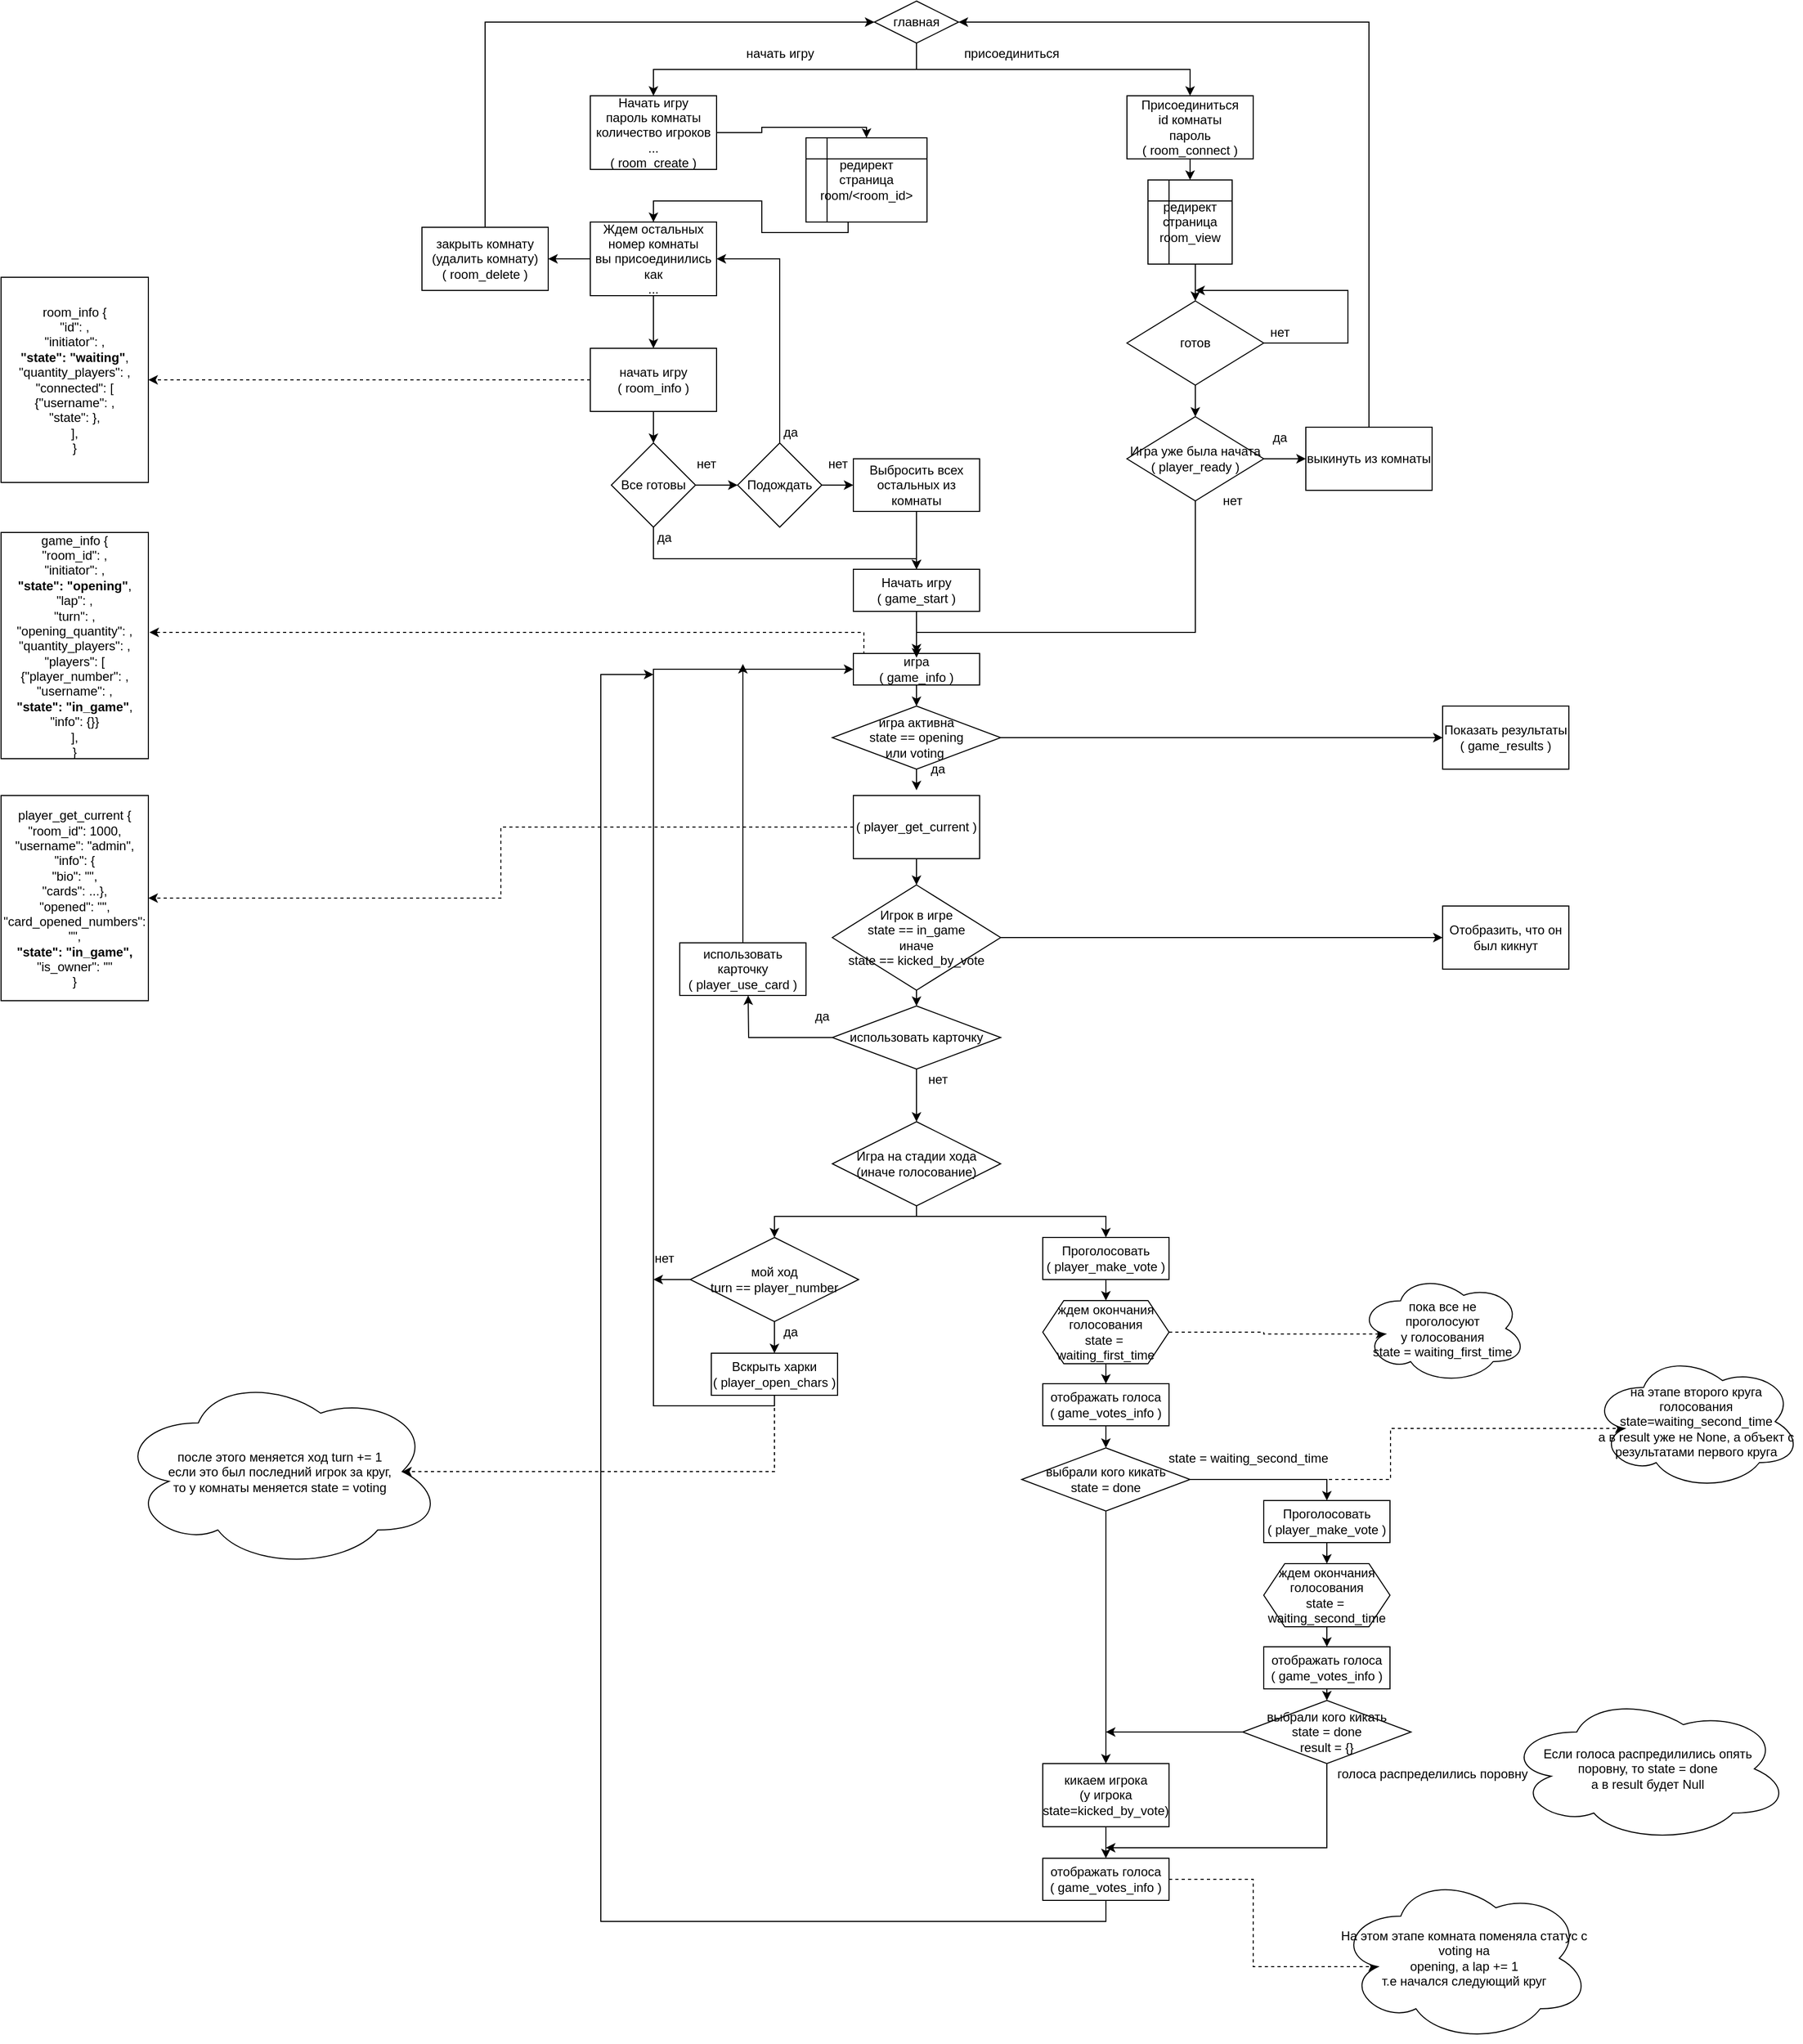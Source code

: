 <mxfile version="14.9.2" type="device"><diagram id="sPYkw1ZaCom5PqxAAxH9" name="Page-1"><mxGraphModel dx="2013" dy="727" grid="1" gridSize="10" guides="1" tooltips="1" connect="1" arrows="1" fold="1" page="1" pageScale="1" pageWidth="827" pageHeight="1169" math="0" shadow="0"><root><mxCell id="0"/><mxCell id="1" parent="0"/><mxCell id="e-Sf0nw2dkJiiZc5p92V-37" style="edgeStyle=orthogonalEdgeStyle;rounded=0;orthogonalLoop=1;jettySize=auto;html=1;exitX=0.5;exitY=1;exitDx=0;exitDy=0;" parent="1" source="e-Sf0nw2dkJiiZc5p92V-2" target="e-Sf0nw2dkJiiZc5p92V-3" edge="1"><mxGeometry relative="1" as="geometry"/></mxCell><mxCell id="e-Sf0nw2dkJiiZc5p92V-38" style="edgeStyle=orthogonalEdgeStyle;rounded=0;orthogonalLoop=1;jettySize=auto;html=1;exitX=0.5;exitY=1;exitDx=0;exitDy=0;" parent="1" source="e-Sf0nw2dkJiiZc5p92V-2" target="e-Sf0nw2dkJiiZc5p92V-4" edge="1"><mxGeometry relative="1" as="geometry"/></mxCell><mxCell id="e-Sf0nw2dkJiiZc5p92V-2" value="главная" style="rhombus;whiteSpace=wrap;html=1;" parent="1" vertex="1"><mxGeometry x="360" y="20" width="80" height="40" as="geometry"/></mxCell><mxCell id="e-Sf0nw2dkJiiZc5p92V-108" style="edgeStyle=orthogonalEdgeStyle;rounded=0;orthogonalLoop=1;jettySize=auto;html=1;exitX=1;exitY=0.5;exitDx=0;exitDy=0;entryX=0.5;entryY=0;entryDx=0;entryDy=0;" parent="1" source="e-Sf0nw2dkJiiZc5p92V-3" target="e-Sf0nw2dkJiiZc5p92V-107" edge="1"><mxGeometry relative="1" as="geometry"><Array as="points"><mxPoint x="253" y="145"/><mxPoint x="253" y="140"/><mxPoint x="353" y="140"/></Array></mxGeometry></mxCell><mxCell id="e-Sf0nw2dkJiiZc5p92V-3" value="Начать игру&lt;br&gt;пароль комнаты&lt;br&gt;количество игроков&lt;br&gt;...&lt;br&gt;( room_create )" style="rounded=0;whiteSpace=wrap;html=1;" parent="1" vertex="1"><mxGeometry x="90" y="110" width="120" height="70" as="geometry"/></mxCell><mxCell id="e-Sf0nw2dkJiiZc5p92V-105" style="edgeStyle=orthogonalEdgeStyle;rounded=0;orthogonalLoop=1;jettySize=auto;html=1;exitX=0.5;exitY=1;exitDx=0;exitDy=0;entryX=0.5;entryY=0;entryDx=0;entryDy=0;" parent="1" source="e-Sf0nw2dkJiiZc5p92V-4" target="e-Sf0nw2dkJiiZc5p92V-104" edge="1"><mxGeometry relative="1" as="geometry"/></mxCell><mxCell id="e-Sf0nw2dkJiiZc5p92V-4" value="Присоединиться&lt;br&gt;id комнаты&lt;br&gt;пароль&lt;br&gt;( room_connect )" style="rounded=0;whiteSpace=wrap;html=1;" parent="1" vertex="1"><mxGeometry x="600" y="110" width="120" height="60" as="geometry"/></mxCell><mxCell id="e-Sf0nw2dkJiiZc5p92V-34" style="edgeStyle=orthogonalEdgeStyle;rounded=0;orthogonalLoop=1;jettySize=auto;html=1;exitX=0.5;exitY=1;exitDx=0;exitDy=0;entryX=0.5;entryY=0;entryDx=0;entryDy=0;" parent="1" source="e-Sf0nw2dkJiiZc5p92V-5" target="e-Sf0nw2dkJiiZc5p92V-13" edge="1"><mxGeometry relative="1" as="geometry"/></mxCell><mxCell id="e-Sf0nw2dkJiiZc5p92V-40" style="edgeStyle=orthogonalEdgeStyle;rounded=0;orthogonalLoop=1;jettySize=auto;html=1;exitX=0;exitY=0.5;exitDx=0;exitDy=0;entryX=1;entryY=0.5;entryDx=0;entryDy=0;" parent="1" source="e-Sf0nw2dkJiiZc5p92V-5" target="e-Sf0nw2dkJiiZc5p92V-36" edge="1"><mxGeometry relative="1" as="geometry"/></mxCell><mxCell id="e-Sf0nw2dkJiiZc5p92V-5" value="Ждем остальных&lt;br&gt;номер комнаты&lt;br&gt;вы присоединились как&lt;br&gt;..." style="rounded=0;whiteSpace=wrap;html=1;" parent="1" vertex="1"><mxGeometry x="90" y="230" width="120" height="70" as="geometry"/></mxCell><mxCell id="e-Sf0nw2dkJiiZc5p92V-10" style="edgeStyle=orthogonalEdgeStyle;rounded=0;orthogonalLoop=1;jettySize=auto;html=1;exitX=1;exitY=0.5;exitDx=0;exitDy=0;" parent="1" source="e-Sf0nw2dkJiiZc5p92V-8" edge="1"><mxGeometry relative="1" as="geometry"><mxPoint x="665" y="295" as="targetPoint"/><Array as="points"><mxPoint x="810" y="345"/><mxPoint x="810" y="295"/></Array></mxGeometry></mxCell><mxCell id="e-Sf0nw2dkJiiZc5p92V-31" style="edgeStyle=orthogonalEdgeStyle;rounded=0;orthogonalLoop=1;jettySize=auto;html=1;exitX=0.5;exitY=1;exitDx=0;exitDy=0;entryX=0.5;entryY=0;entryDx=0;entryDy=0;" parent="1" source="e-Sf0nw2dkJiiZc5p92V-8" target="e-Sf0nw2dkJiiZc5p92V-27" edge="1"><mxGeometry relative="1" as="geometry"/></mxCell><mxCell id="e-Sf0nw2dkJiiZc5p92V-8" value="готов" style="rhombus;whiteSpace=wrap;html=1;" parent="1" vertex="1"><mxGeometry x="600" y="305" width="130" height="80" as="geometry"/></mxCell><mxCell id="e-Sf0nw2dkJiiZc5p92V-22" style="edgeStyle=orthogonalEdgeStyle;rounded=0;orthogonalLoop=1;jettySize=auto;html=1;exitX=0.5;exitY=1;exitDx=0;exitDy=0;entryX=0.5;entryY=0;entryDx=0;entryDy=0;" parent="1" source="e-Sf0nw2dkJiiZc5p92V-13" target="e-Sf0nw2dkJiiZc5p92V-14" edge="1"><mxGeometry relative="1" as="geometry"/></mxCell><mxCell id="xvu5w6_5IJGiM9cfmQ1I-5" style="edgeStyle=orthogonalEdgeStyle;rounded=0;orthogonalLoop=1;jettySize=auto;html=1;exitX=0;exitY=0.5;exitDx=0;exitDy=0;dashed=1;" edge="1" parent="1" source="e-Sf0nw2dkJiiZc5p92V-13"><mxGeometry relative="1" as="geometry"><mxPoint x="-330" y="380" as="targetPoint"/></mxGeometry></mxCell><mxCell id="e-Sf0nw2dkJiiZc5p92V-13" value="начать игру&lt;br&gt;( room_info )" style="rounded=0;whiteSpace=wrap;html=1;" parent="1" vertex="1"><mxGeometry x="90" y="350" width="120" height="60" as="geometry"/></mxCell><mxCell id="e-Sf0nw2dkJiiZc5p92V-18" style="edgeStyle=orthogonalEdgeStyle;rounded=0;orthogonalLoop=1;jettySize=auto;html=1;exitX=1;exitY=0.5;exitDx=0;exitDy=0;entryX=0;entryY=0.5;entryDx=0;entryDy=0;" parent="1" source="e-Sf0nw2dkJiiZc5p92V-14" target="e-Sf0nw2dkJiiZc5p92V-16" edge="1"><mxGeometry relative="1" as="geometry"/></mxCell><mxCell id="e-Sf0nw2dkJiiZc5p92V-21" style="edgeStyle=orthogonalEdgeStyle;rounded=0;orthogonalLoop=1;jettySize=auto;html=1;exitX=0.5;exitY=1;exitDx=0;exitDy=0;" parent="1" source="e-Sf0nw2dkJiiZc5p92V-14" edge="1"><mxGeometry relative="1" as="geometry"><mxPoint x="400" y="560" as="targetPoint"/><Array as="points"><mxPoint x="150" y="550"/><mxPoint x="400" y="550"/></Array></mxGeometry></mxCell><mxCell id="e-Sf0nw2dkJiiZc5p92V-14" value="Все готовы" style="rhombus;whiteSpace=wrap;html=1;" parent="1" vertex="1"><mxGeometry x="110" y="440" width="80" height="80" as="geometry"/></mxCell><mxCell id="e-Sf0nw2dkJiiZc5p92V-17" style="edgeStyle=orthogonalEdgeStyle;rounded=0;orthogonalLoop=1;jettySize=auto;html=1;exitX=0.5;exitY=0;exitDx=0;exitDy=0;entryX=1;entryY=0.5;entryDx=0;entryDy=0;" parent="1" source="e-Sf0nw2dkJiiZc5p92V-16" target="e-Sf0nw2dkJiiZc5p92V-5" edge="1"><mxGeometry relative="1" as="geometry"/></mxCell><mxCell id="e-Sf0nw2dkJiiZc5p92V-25" style="edgeStyle=orthogonalEdgeStyle;rounded=0;orthogonalLoop=1;jettySize=auto;html=1;exitX=1;exitY=0.5;exitDx=0;exitDy=0;entryX=0;entryY=0.5;entryDx=0;entryDy=0;" parent="1" source="e-Sf0nw2dkJiiZc5p92V-16" target="e-Sf0nw2dkJiiZc5p92V-24" edge="1"><mxGeometry relative="1" as="geometry"/></mxCell><mxCell id="e-Sf0nw2dkJiiZc5p92V-16" value="Подождать" style="rhombus;whiteSpace=wrap;html=1;" parent="1" vertex="1"><mxGeometry x="230" y="440" width="80" height="80" as="geometry"/></mxCell><mxCell id="e-Sf0nw2dkJiiZc5p92V-111" style="edgeStyle=orthogonalEdgeStyle;rounded=0;orthogonalLoop=1;jettySize=auto;html=1;exitX=0.5;exitY=1;exitDx=0;exitDy=0;entryX=0.5;entryY=0;entryDx=0;entryDy=0;" parent="1" source="e-Sf0nw2dkJiiZc5p92V-20" target="e-Sf0nw2dkJiiZc5p92V-103" edge="1"><mxGeometry relative="1" as="geometry"/></mxCell><mxCell id="xvu5w6_5IJGiM9cfmQ1I-6" style="edgeStyle=orthogonalEdgeStyle;rounded=0;orthogonalLoop=1;jettySize=auto;html=1;exitX=0;exitY=0.5;exitDx=0;exitDy=0;dashed=1;" edge="1" parent="1" source="e-Sf0nw2dkJiiZc5p92V-20"><mxGeometry relative="1" as="geometry"><mxPoint x="-329" y="620" as="targetPoint"/><Array as="points"><mxPoint x="340" y="640"/><mxPoint x="350" y="640"/><mxPoint x="350" y="620"/></Array></mxGeometry></mxCell><mxCell id="e-Sf0nw2dkJiiZc5p92V-20" value="игра&lt;br&gt;( game_info )" style="rounded=0;whiteSpace=wrap;html=1;" parent="1" vertex="1"><mxGeometry x="340" y="640" width="120" height="30" as="geometry"/></mxCell><mxCell id="e-Sf0nw2dkJiiZc5p92V-26" style="edgeStyle=orthogonalEdgeStyle;rounded=0;orthogonalLoop=1;jettySize=auto;html=1;exitX=0.5;exitY=1;exitDx=0;exitDy=0;" parent="1" source="e-Sf0nw2dkJiiZc5p92V-24" edge="1"><mxGeometry relative="1" as="geometry"><mxPoint x="400" y="560" as="targetPoint"/></mxGeometry></mxCell><mxCell id="e-Sf0nw2dkJiiZc5p92V-24" value="Выбросить всех остальных из комнаты" style="rounded=0;whiteSpace=wrap;html=1;" parent="1" vertex="1"><mxGeometry x="340" y="455" width="120" height="50" as="geometry"/></mxCell><mxCell id="e-Sf0nw2dkJiiZc5p92V-29" style="edgeStyle=orthogonalEdgeStyle;rounded=0;orthogonalLoop=1;jettySize=auto;html=1;exitX=1;exitY=0.5;exitDx=0;exitDy=0;entryX=0;entryY=0.5;entryDx=0;entryDy=0;" parent="1" source="e-Sf0nw2dkJiiZc5p92V-27" target="e-Sf0nw2dkJiiZc5p92V-28" edge="1"><mxGeometry relative="1" as="geometry"/></mxCell><mxCell id="e-Sf0nw2dkJiiZc5p92V-32" style="edgeStyle=orthogonalEdgeStyle;rounded=0;orthogonalLoop=1;jettySize=auto;html=1;exitX=0.5;exitY=1;exitDx=0;exitDy=0;" parent="1" source="e-Sf0nw2dkJiiZc5p92V-27" edge="1"><mxGeometry relative="1" as="geometry"><mxPoint x="400" y="644" as="targetPoint"/><Array as="points"><mxPoint x="665" y="620"/><mxPoint x="400" y="620"/></Array></mxGeometry></mxCell><mxCell id="e-Sf0nw2dkJiiZc5p92V-27" value="Игра уже была начата&lt;br&gt;( player_ready )" style="rhombus;whiteSpace=wrap;html=1;" parent="1" vertex="1"><mxGeometry x="600" y="415" width="130" height="80" as="geometry"/></mxCell><mxCell id="e-Sf0nw2dkJiiZc5p92V-30" style="edgeStyle=orthogonalEdgeStyle;rounded=0;orthogonalLoop=1;jettySize=auto;html=1;exitX=0.5;exitY=0;exitDx=0;exitDy=0;entryX=1;entryY=0.5;entryDx=0;entryDy=0;" parent="1" source="e-Sf0nw2dkJiiZc5p92V-28" target="e-Sf0nw2dkJiiZc5p92V-2" edge="1"><mxGeometry relative="1" as="geometry"/></mxCell><mxCell id="e-Sf0nw2dkJiiZc5p92V-28" value="выкинуть из комнаты" style="rounded=0;whiteSpace=wrap;html=1;" parent="1" vertex="1"><mxGeometry x="770" y="425" width="120" height="60" as="geometry"/></mxCell><mxCell id="e-Sf0nw2dkJiiZc5p92V-39" style="edgeStyle=orthogonalEdgeStyle;rounded=0;orthogonalLoop=1;jettySize=auto;html=1;exitX=0.5;exitY=0;exitDx=0;exitDy=0;entryX=0;entryY=0.5;entryDx=0;entryDy=0;" parent="1" source="e-Sf0nw2dkJiiZc5p92V-36" target="e-Sf0nw2dkJiiZc5p92V-2" edge="1"><mxGeometry relative="1" as="geometry"/></mxCell><mxCell id="e-Sf0nw2dkJiiZc5p92V-36" value="закрыть комнату&lt;br&gt;(удалить комнату)&lt;br&gt;( room_delete )" style="rounded=0;whiteSpace=wrap;html=1;" parent="1" vertex="1"><mxGeometry x="-70" y="235" width="120" height="60" as="geometry"/></mxCell><mxCell id="e-Sf0nw2dkJiiZc5p92V-41" value="начать игру" style="text;html=1;align=center;verticalAlign=middle;resizable=0;points=[];autosize=1;strokeColor=none;" parent="1" vertex="1"><mxGeometry x="230" y="60" width="80" height="20" as="geometry"/></mxCell><mxCell id="e-Sf0nw2dkJiiZc5p92V-42" value="присоединиться" style="text;html=1;align=center;verticalAlign=middle;resizable=0;points=[];autosize=1;strokeColor=none;" parent="1" vertex="1"><mxGeometry x="435" y="60" width="110" height="20" as="geometry"/></mxCell><mxCell id="e-Sf0nw2dkJiiZc5p92V-43" value="да" style="text;html=1;align=center;verticalAlign=middle;resizable=0;points=[];autosize=1;strokeColor=none;" parent="1" vertex="1"><mxGeometry x="145" y="520" width="30" height="20" as="geometry"/></mxCell><mxCell id="e-Sf0nw2dkJiiZc5p92V-44" value="нет" style="text;html=1;align=center;verticalAlign=middle;resizable=0;points=[];autosize=1;strokeColor=none;" parent="1" vertex="1"><mxGeometry x="185" y="450" width="30" height="20" as="geometry"/></mxCell><mxCell id="e-Sf0nw2dkJiiZc5p92V-45" value="да" style="text;html=1;align=center;verticalAlign=middle;resizable=0;points=[];autosize=1;strokeColor=none;" parent="1" vertex="1"><mxGeometry x="265" y="420" width="30" height="20" as="geometry"/></mxCell><mxCell id="e-Sf0nw2dkJiiZc5p92V-46" value="нет" style="text;html=1;align=center;verticalAlign=middle;resizable=0;points=[];autosize=1;strokeColor=none;" parent="1" vertex="1"><mxGeometry x="310" y="450" width="30" height="20" as="geometry"/></mxCell><mxCell id="e-Sf0nw2dkJiiZc5p92V-47" value="нет" style="text;html=1;align=center;verticalAlign=middle;resizable=0;points=[];autosize=1;strokeColor=none;" parent="1" vertex="1"><mxGeometry x="730" y="325" width="30" height="20" as="geometry"/></mxCell><mxCell id="e-Sf0nw2dkJiiZc5p92V-48" value="да" style="text;html=1;align=center;verticalAlign=middle;resizable=0;points=[];autosize=1;strokeColor=none;" parent="1" vertex="1"><mxGeometry x="730" y="425" width="30" height="20" as="geometry"/></mxCell><mxCell id="e-Sf0nw2dkJiiZc5p92V-49" value="нет" style="text;html=1;align=center;verticalAlign=middle;resizable=0;points=[];autosize=1;strokeColor=none;" parent="1" vertex="1"><mxGeometry x="685" y="485" width="30" height="20" as="geometry"/></mxCell><mxCell id="xvu5w6_5IJGiM9cfmQ1I-9" style="edgeStyle=orthogonalEdgeStyle;rounded=0;orthogonalLoop=1;jettySize=auto;html=1;exitX=0.5;exitY=1;exitDx=0;exitDy=0;entryX=0.5;entryY=0;entryDx=0;entryDy=0;" edge="1" parent="1" source="e-Sf0nw2dkJiiZc5p92V-50" target="e-Sf0nw2dkJiiZc5p92V-97"><mxGeometry relative="1" as="geometry"/></mxCell><mxCell id="xvu5w6_5IJGiM9cfmQ1I-12" style="edgeStyle=orthogonalEdgeStyle;rounded=0;orthogonalLoop=1;jettySize=auto;html=1;exitX=0;exitY=0.5;exitDx=0;exitDy=0;entryX=1;entryY=0.5;entryDx=0;entryDy=0;dashed=1;" edge="1" parent="1" source="e-Sf0nw2dkJiiZc5p92V-50" target="xvu5w6_5IJGiM9cfmQ1I-11"><mxGeometry relative="1" as="geometry"/></mxCell><mxCell id="e-Sf0nw2dkJiiZc5p92V-50" value="( player_get_current )" style="rounded=0;whiteSpace=wrap;html=1;" parent="1" vertex="1"><mxGeometry x="340" y="775" width="120" height="60" as="geometry"/></mxCell><mxCell id="e-Sf0nw2dkJiiZc5p92V-52" style="edgeStyle=orthogonalEdgeStyle;rounded=0;orthogonalLoop=1;jettySize=auto;html=1;exitX=0.5;exitY=1;exitDx=0;exitDy=0;entryX=0.5;entryY=0;entryDx=0;entryDy=0;" parent="1" source="e-Sf0nw2dkJiiZc5p92V-51" target="e-Sf0nw2dkJiiZc5p92V-20" edge="1"><mxGeometry relative="1" as="geometry"/></mxCell><mxCell id="e-Sf0nw2dkJiiZc5p92V-51" value="Начать игру&lt;br&gt;( game_start )" style="rounded=0;whiteSpace=wrap;html=1;" parent="1" vertex="1"><mxGeometry x="340" y="560" width="120" height="40" as="geometry"/></mxCell><mxCell id="e-Sf0nw2dkJiiZc5p92V-59" style="edgeStyle=orthogonalEdgeStyle;rounded=0;orthogonalLoop=1;jettySize=auto;html=1;exitX=0.5;exitY=1;exitDx=0;exitDy=0;entryX=0.5;entryY=0;entryDx=0;entryDy=0;" parent="1" source="e-Sf0nw2dkJiiZc5p92V-55" target="e-Sf0nw2dkJiiZc5p92V-56" edge="1"><mxGeometry relative="1" as="geometry"/></mxCell><mxCell id="e-Sf0nw2dkJiiZc5p92V-62" style="edgeStyle=orthogonalEdgeStyle;rounded=0;orthogonalLoop=1;jettySize=auto;html=1;exitX=0;exitY=0.5;exitDx=0;exitDy=0;" parent="1" source="e-Sf0nw2dkJiiZc5p92V-55" edge="1"><mxGeometry relative="1" as="geometry"><mxPoint x="150" y="1235" as="targetPoint"/></mxGeometry></mxCell><mxCell id="e-Sf0nw2dkJiiZc5p92V-55" value="мой ход&lt;br&gt;turn == player_number" style="rhombus;whiteSpace=wrap;html=1;" parent="1" vertex="1"><mxGeometry x="185" y="1195" width="160" height="80" as="geometry"/></mxCell><mxCell id="e-Sf0nw2dkJiiZc5p92V-61" style="edgeStyle=orthogonalEdgeStyle;rounded=0;orthogonalLoop=1;jettySize=auto;html=1;exitX=0.5;exitY=1;exitDx=0;exitDy=0;entryX=0;entryY=0.5;entryDx=0;entryDy=0;" parent="1" source="e-Sf0nw2dkJiiZc5p92V-56" target="e-Sf0nw2dkJiiZc5p92V-20" edge="1"><mxGeometry relative="1" as="geometry"><mxPoint x="340" y="830" as="targetPoint"/><Array as="points"><mxPoint x="265" y="1355"/><mxPoint x="150" y="1355"/><mxPoint x="150" y="655"/></Array></mxGeometry></mxCell><mxCell id="xvu5w6_5IJGiM9cfmQ1I-15" style="edgeStyle=orthogonalEdgeStyle;rounded=0;orthogonalLoop=1;jettySize=auto;html=1;exitX=0.5;exitY=1;exitDx=0;exitDy=0;entryX=0.875;entryY=0.5;entryDx=0;entryDy=0;entryPerimeter=0;dashed=1;" edge="1" parent="1" source="e-Sf0nw2dkJiiZc5p92V-56" target="xvu5w6_5IJGiM9cfmQ1I-14"><mxGeometry relative="1" as="geometry"/></mxCell><mxCell id="e-Sf0nw2dkJiiZc5p92V-56" value="Вскрыть харки&lt;br&gt;(&amp;nbsp;player_open_chars )" style="rounded=0;whiteSpace=wrap;html=1;" parent="1" vertex="1"><mxGeometry x="205" y="1305" width="120" height="40" as="geometry"/></mxCell><mxCell id="e-Sf0nw2dkJiiZc5p92V-58" style="edgeStyle=orthogonalEdgeStyle;rounded=0;orthogonalLoop=1;jettySize=auto;html=1;exitX=0.5;exitY=1;exitDx=0;exitDy=0;entryX=0.5;entryY=0;entryDx=0;entryDy=0;" parent="1" source="e-Sf0nw2dkJiiZc5p92V-57" target="e-Sf0nw2dkJiiZc5p92V-55" edge="1"><mxGeometry relative="1" as="geometry"><Array as="points"><mxPoint x="400" y="1175"/><mxPoint x="265" y="1175"/></Array></mxGeometry></mxCell><mxCell id="e-Sf0nw2dkJiiZc5p92V-83" style="edgeStyle=orthogonalEdgeStyle;rounded=0;orthogonalLoop=1;jettySize=auto;html=1;exitX=0.5;exitY=1;exitDx=0;exitDy=0;" parent="1" source="e-Sf0nw2dkJiiZc5p92V-57" target="e-Sf0nw2dkJiiZc5p92V-72" edge="1"><mxGeometry relative="1" as="geometry"><Array as="points"><mxPoint x="400" y="1175"/><mxPoint x="580" y="1175"/></Array></mxGeometry></mxCell><mxCell id="e-Sf0nw2dkJiiZc5p92V-57" value="Игра на стадии хода&lt;br&gt;(иначе голосование)" style="rhombus;whiteSpace=wrap;html=1;" parent="1" vertex="1"><mxGeometry x="320" y="1085" width="160" height="80" as="geometry"/></mxCell><mxCell id="e-Sf0nw2dkJiiZc5p92V-63" value="нет" style="text;html=1;align=center;verticalAlign=middle;resizable=0;points=[];autosize=1;strokeColor=none;" parent="1" vertex="1"><mxGeometry x="145" y="1205" width="30" height="20" as="geometry"/></mxCell><mxCell id="e-Sf0nw2dkJiiZc5p92V-64" value="да" style="text;html=1;align=center;verticalAlign=middle;resizable=0;points=[];autosize=1;strokeColor=none;" parent="1" vertex="1"><mxGeometry x="265" y="1275" width="30" height="20" as="geometry"/></mxCell><mxCell id="e-Sf0nw2dkJiiZc5p92V-68" style="edgeStyle=orthogonalEdgeStyle;rounded=0;orthogonalLoop=1;jettySize=auto;html=1;exitX=0;exitY=0.5;exitDx=0;exitDy=0;" parent="1" source="e-Sf0nw2dkJiiZc5p92V-66" edge="1"><mxGeometry relative="1" as="geometry"><mxPoint x="240" y="965" as="targetPoint"/></mxGeometry></mxCell><mxCell id="xvu5w6_5IJGiM9cfmQ1I-13" style="edgeStyle=orthogonalEdgeStyle;rounded=0;orthogonalLoop=1;jettySize=auto;html=1;exitX=0.5;exitY=1;exitDx=0;exitDy=0;entryX=0.5;entryY=0;entryDx=0;entryDy=0;" edge="1" parent="1" source="e-Sf0nw2dkJiiZc5p92V-66" target="e-Sf0nw2dkJiiZc5p92V-57"><mxGeometry relative="1" as="geometry"/></mxCell><mxCell id="e-Sf0nw2dkJiiZc5p92V-66" value="использовать карточку" style="rhombus;whiteSpace=wrap;html=1;" parent="1" vertex="1"><mxGeometry x="320" y="975" width="160" height="60" as="geometry"/></mxCell><mxCell id="e-Sf0nw2dkJiiZc5p92V-67" value="нет" style="text;html=1;align=center;verticalAlign=middle;resizable=0;points=[];autosize=1;strokeColor=none;" parent="1" vertex="1"><mxGeometry x="405" y="1035" width="30" height="20" as="geometry"/></mxCell><mxCell id="e-Sf0nw2dkJiiZc5p92V-69" value="да" style="text;html=1;align=center;verticalAlign=middle;resizable=0;points=[];autosize=1;strokeColor=none;" parent="1" vertex="1"><mxGeometry x="295" y="975" width="30" height="20" as="geometry"/></mxCell><mxCell id="e-Sf0nw2dkJiiZc5p92V-71" style="edgeStyle=orthogonalEdgeStyle;rounded=0;orthogonalLoop=1;jettySize=auto;html=1;exitX=0.5;exitY=0;exitDx=0;exitDy=0;" parent="1" source="e-Sf0nw2dkJiiZc5p92V-70" edge="1"><mxGeometry relative="1" as="geometry"><mxPoint x="235" y="650" as="targetPoint"/></mxGeometry></mxCell><mxCell id="e-Sf0nw2dkJiiZc5p92V-70" value="использовать карточку&lt;br&gt;( player_use_card&amp;nbsp;)" style="rounded=0;whiteSpace=wrap;html=1;" parent="1" vertex="1"><mxGeometry x="175" y="915" width="120" height="50" as="geometry"/></mxCell><mxCell id="e-Sf0nw2dkJiiZc5p92V-82" style="edgeStyle=orthogonalEdgeStyle;rounded=0;orthogonalLoop=1;jettySize=auto;html=1;exitX=0.5;exitY=1;exitDx=0;exitDy=0;entryX=0.5;entryY=0;entryDx=0;entryDy=0;" parent="1" source="e-Sf0nw2dkJiiZc5p92V-72" target="e-Sf0nw2dkJiiZc5p92V-76" edge="1"><mxGeometry relative="1" as="geometry"/></mxCell><mxCell id="e-Sf0nw2dkJiiZc5p92V-72" value="Проголосовать&lt;br&gt;( player_make_vote )" style="rounded=0;whiteSpace=wrap;html=1;" parent="1" vertex="1"><mxGeometry x="520" y="1195" width="120" height="40" as="geometry"/></mxCell><mxCell id="e-Sf0nw2dkJiiZc5p92V-81" style="edgeStyle=orthogonalEdgeStyle;rounded=0;orthogonalLoop=1;jettySize=auto;html=1;exitX=0.5;exitY=1;exitDx=0;exitDy=0;entryX=0.5;entryY=0;entryDx=0;entryDy=0;" parent="1" source="e-Sf0nw2dkJiiZc5p92V-73" target="e-Sf0nw2dkJiiZc5p92V-77" edge="1"><mxGeometry relative="1" as="geometry"/></mxCell><mxCell id="e-Sf0nw2dkJiiZc5p92V-73" value="отображать голоса&lt;br&gt;( game_votes_info )" style="rounded=0;whiteSpace=wrap;html=1;" parent="1" vertex="1"><mxGeometry x="520" y="1334" width="120" height="40" as="geometry"/></mxCell><mxCell id="e-Sf0nw2dkJiiZc5p92V-80" style="edgeStyle=orthogonalEdgeStyle;rounded=0;orthogonalLoop=1;jettySize=auto;html=1;exitX=0.5;exitY=1;exitDx=0;exitDy=0;entryX=0.5;entryY=0;entryDx=0;entryDy=0;" parent="1" source="e-Sf0nw2dkJiiZc5p92V-76" target="e-Sf0nw2dkJiiZc5p92V-73" edge="1"><mxGeometry relative="1" as="geometry"/></mxCell><mxCell id="xvu5w6_5IJGiM9cfmQ1I-17" style="edgeStyle=orthogonalEdgeStyle;rounded=0;orthogonalLoop=1;jettySize=auto;html=1;exitX=1;exitY=0.5;exitDx=0;exitDy=0;entryX=0.16;entryY=0.55;entryDx=0;entryDy=0;entryPerimeter=0;dashed=1;" edge="1" parent="1" source="e-Sf0nw2dkJiiZc5p92V-76" target="xvu5w6_5IJGiM9cfmQ1I-16"><mxGeometry relative="1" as="geometry"/></mxCell><mxCell id="e-Sf0nw2dkJiiZc5p92V-76" value="ждем окончания голосования&lt;br&gt;state =&amp;nbsp;&lt;br&gt;waiting_first_time" style="shape=hexagon;perimeter=hexagonPerimeter2;whiteSpace=wrap;html=1;fixedSize=1;" parent="1" vertex="1"><mxGeometry x="520" y="1255" width="120" height="60" as="geometry"/></mxCell><mxCell id="e-Sf0nw2dkJiiZc5p92V-87" style="edgeStyle=orthogonalEdgeStyle;rounded=0;orthogonalLoop=1;jettySize=auto;html=1;exitX=1;exitY=0.5;exitDx=0;exitDy=0;entryX=0.5;entryY=0;entryDx=0;entryDy=0;" parent="1" source="e-Sf0nw2dkJiiZc5p92V-77" target="e-Sf0nw2dkJiiZc5p92V-84" edge="1"><mxGeometry relative="1" as="geometry"/></mxCell><mxCell id="e-Sf0nw2dkJiiZc5p92V-94" style="edgeStyle=orthogonalEdgeStyle;rounded=0;orthogonalLoop=1;jettySize=auto;html=1;exitX=0.5;exitY=1;exitDx=0;exitDy=0;entryX=0.5;entryY=0;entryDx=0;entryDy=0;" parent="1" source="e-Sf0nw2dkJiiZc5p92V-77" target="e-Sf0nw2dkJiiZc5p92V-93" edge="1"><mxGeometry relative="1" as="geometry"/></mxCell><mxCell id="xvu5w6_5IJGiM9cfmQ1I-19" style="edgeStyle=orthogonalEdgeStyle;rounded=0;orthogonalLoop=1;jettySize=auto;html=1;exitX=1;exitY=0.5;exitDx=0;exitDy=0;entryX=0.16;entryY=0.55;entryDx=0;entryDy=0;entryPerimeter=0;dashed=1;" edge="1" parent="1" source="e-Sf0nw2dkJiiZc5p92V-77" target="xvu5w6_5IJGiM9cfmQ1I-18"><mxGeometry relative="1" as="geometry"/></mxCell><mxCell id="e-Sf0nw2dkJiiZc5p92V-77" value="выбрали кого кикать&lt;br&gt;state = done" style="rhombus;whiteSpace=wrap;html=1;" parent="1" vertex="1"><mxGeometry x="500" y="1395" width="160" height="60" as="geometry"/></mxCell><mxCell id="e-Sf0nw2dkJiiZc5p92V-79" value="state = waiting_second_time" style="text;html=1;align=center;verticalAlign=middle;resizable=0;points=[];autosize=1;strokeColor=none;" parent="1" vertex="1"><mxGeometry x="630" y="1395" width="170" height="20" as="geometry"/></mxCell><mxCell id="e-Sf0nw2dkJiiZc5p92V-88" style="edgeStyle=orthogonalEdgeStyle;rounded=0;orthogonalLoop=1;jettySize=auto;html=1;exitX=0.5;exitY=1;exitDx=0;exitDy=0;entryX=0.5;entryY=0;entryDx=0;entryDy=0;" parent="1" source="e-Sf0nw2dkJiiZc5p92V-84" target="e-Sf0nw2dkJiiZc5p92V-86" edge="1"><mxGeometry relative="1" as="geometry"/></mxCell><mxCell id="e-Sf0nw2dkJiiZc5p92V-84" value="Проголосовать&lt;br&gt;( player_make_vote )" style="rounded=0;whiteSpace=wrap;html=1;" parent="1" vertex="1"><mxGeometry x="730" y="1445" width="120" height="40" as="geometry"/></mxCell><mxCell id="e-Sf0nw2dkJiiZc5p92V-92" style="edgeStyle=orthogonalEdgeStyle;rounded=0;orthogonalLoop=1;jettySize=auto;html=1;exitX=0.5;exitY=1;exitDx=0;exitDy=0;entryX=0.5;entryY=0;entryDx=0;entryDy=0;" parent="1" source="e-Sf0nw2dkJiiZc5p92V-85" target="e-Sf0nw2dkJiiZc5p92V-90" edge="1"><mxGeometry relative="1" as="geometry"/></mxCell><mxCell id="e-Sf0nw2dkJiiZc5p92V-85" value="отображать голоса&lt;br&gt;( game_votes_info )" style="rounded=0;whiteSpace=wrap;html=1;" parent="1" vertex="1"><mxGeometry x="730" y="1584" width="120" height="40" as="geometry"/></mxCell><mxCell id="e-Sf0nw2dkJiiZc5p92V-89" style="edgeStyle=orthogonalEdgeStyle;rounded=0;orthogonalLoop=1;jettySize=auto;html=1;exitX=0.5;exitY=1;exitDx=0;exitDy=0;entryX=0.5;entryY=0;entryDx=0;entryDy=0;" parent="1" source="e-Sf0nw2dkJiiZc5p92V-86" target="e-Sf0nw2dkJiiZc5p92V-85" edge="1"><mxGeometry relative="1" as="geometry"/></mxCell><mxCell id="e-Sf0nw2dkJiiZc5p92V-86" value="ждем окончания голосования&lt;br&gt;state =&amp;nbsp;&lt;br&gt;waiting_second_time" style="shape=hexagon;perimeter=hexagonPerimeter2;whiteSpace=wrap;html=1;fixedSize=1;" parent="1" vertex="1"><mxGeometry x="730" y="1505" width="120" height="60" as="geometry"/></mxCell><mxCell id="e-Sf0nw2dkJiiZc5p92V-95" style="edgeStyle=orthogonalEdgeStyle;rounded=0;orthogonalLoop=1;jettySize=auto;html=1;exitX=0;exitY=0.5;exitDx=0;exitDy=0;" parent="1" source="e-Sf0nw2dkJiiZc5p92V-90" edge="1"><mxGeometry relative="1" as="geometry"><mxPoint x="580" y="1665" as="targetPoint"/></mxGeometry></mxCell><mxCell id="e-Sf0nw2dkJiiZc5p92V-100" style="edgeStyle=orthogonalEdgeStyle;rounded=0;orthogonalLoop=1;jettySize=auto;html=1;exitX=0.5;exitY=1;exitDx=0;exitDy=0;" parent="1" source="e-Sf0nw2dkJiiZc5p92V-90" edge="1"><mxGeometry relative="1" as="geometry"><mxPoint x="580" y="1775" as="targetPoint"/><Array as="points"><mxPoint x="790" y="1775"/></Array></mxGeometry></mxCell><mxCell id="e-Sf0nw2dkJiiZc5p92V-90" value="выбрали кого кикать&lt;br&gt;state = done&lt;br&gt;result = {}" style="rhombus;whiteSpace=wrap;html=1;" parent="1" vertex="1"><mxGeometry x="710" y="1635" width="160" height="60" as="geometry"/></mxCell><mxCell id="e-Sf0nw2dkJiiZc5p92V-99" style="edgeStyle=orthogonalEdgeStyle;rounded=0;orthogonalLoop=1;jettySize=auto;html=1;exitX=0.5;exitY=1;exitDx=0;exitDy=0;entryX=0.5;entryY=0;entryDx=0;entryDy=0;" parent="1" source="e-Sf0nw2dkJiiZc5p92V-93" target="e-Sf0nw2dkJiiZc5p92V-98" edge="1"><mxGeometry relative="1" as="geometry"/></mxCell><mxCell id="e-Sf0nw2dkJiiZc5p92V-93" value="кикаем игрока&lt;br&gt;(у игрока&lt;br&gt;state=kicked_by_vote)" style="rounded=0;whiteSpace=wrap;html=1;" parent="1" vertex="1"><mxGeometry x="520" y="1695" width="120" height="60" as="geometry"/></mxCell><mxCell id="e-Sf0nw2dkJiiZc5p92V-96" value="голоса распределились поровну" style="text;html=1;align=center;verticalAlign=middle;resizable=0;points=[];autosize=1;strokeColor=none;" parent="1" vertex="1"><mxGeometry x="790" y="1695" width="200" height="20" as="geometry"/></mxCell><mxCell id="e-Sf0nw2dkJiiZc5p92V-117" style="edgeStyle=orthogonalEdgeStyle;rounded=0;orthogonalLoop=1;jettySize=auto;html=1;exitX=1;exitY=0.5;exitDx=0;exitDy=0;entryX=0;entryY=0.5;entryDx=0;entryDy=0;" parent="1" source="e-Sf0nw2dkJiiZc5p92V-97" target="e-Sf0nw2dkJiiZc5p92V-116" edge="1"><mxGeometry relative="1" as="geometry"/></mxCell><mxCell id="xvu5w6_5IJGiM9cfmQ1I-10" style="edgeStyle=orthogonalEdgeStyle;rounded=0;orthogonalLoop=1;jettySize=auto;html=1;exitX=0.5;exitY=1;exitDx=0;exitDy=0;entryX=0.5;entryY=0;entryDx=0;entryDy=0;" edge="1" parent="1" source="e-Sf0nw2dkJiiZc5p92V-97" target="e-Sf0nw2dkJiiZc5p92V-66"><mxGeometry relative="1" as="geometry"/></mxCell><mxCell id="e-Sf0nw2dkJiiZc5p92V-97" value="Игрок в игре&lt;br&gt;state == in_game&lt;br&gt;иначе&lt;br&gt;state ==&amp;nbsp;kicked_by_vote" style="rhombus;whiteSpace=wrap;html=1;" parent="1" vertex="1"><mxGeometry x="320" y="860" width="160" height="100" as="geometry"/></mxCell><mxCell id="e-Sf0nw2dkJiiZc5p92V-102" style="edgeStyle=orthogonalEdgeStyle;rounded=0;orthogonalLoop=1;jettySize=auto;html=1;exitX=0.5;exitY=1;exitDx=0;exitDy=0;" parent="1" source="e-Sf0nw2dkJiiZc5p92V-98" edge="1"><mxGeometry relative="1" as="geometry"><mxPoint x="150" y="660" as="targetPoint"/><Array as="points"><mxPoint x="580" y="1845"/><mxPoint x="100" y="1845"/><mxPoint x="100" y="660"/><mxPoint x="150" y="660"/></Array></mxGeometry></mxCell><mxCell id="xvu5w6_5IJGiM9cfmQ1I-22" style="edgeStyle=orthogonalEdgeStyle;rounded=0;orthogonalLoop=1;jettySize=auto;html=1;exitX=1;exitY=0.5;exitDx=0;exitDy=0;entryX=0.16;entryY=0.55;entryDx=0;entryDy=0;entryPerimeter=0;dashed=1;" edge="1" parent="1" source="e-Sf0nw2dkJiiZc5p92V-98" target="xvu5w6_5IJGiM9cfmQ1I-21"><mxGeometry relative="1" as="geometry"/></mxCell><mxCell id="e-Sf0nw2dkJiiZc5p92V-98" value="отображать голоса&lt;br&gt;( game_votes_info )" style="rounded=0;whiteSpace=wrap;html=1;" parent="1" vertex="1"><mxGeometry x="520" y="1785" width="120" height="40" as="geometry"/></mxCell><mxCell id="e-Sf0nw2dkJiiZc5p92V-115" style="edgeStyle=orthogonalEdgeStyle;rounded=0;orthogonalLoop=1;jettySize=auto;html=1;exitX=1;exitY=0.5;exitDx=0;exitDy=0;entryX=0;entryY=0.5;entryDx=0;entryDy=0;" parent="1" source="e-Sf0nw2dkJiiZc5p92V-103" target="e-Sf0nw2dkJiiZc5p92V-114" edge="1"><mxGeometry relative="1" as="geometry"/></mxCell><mxCell id="xvu5w6_5IJGiM9cfmQ1I-8" style="edgeStyle=orthogonalEdgeStyle;rounded=0;orthogonalLoop=1;jettySize=auto;html=1;exitX=0.5;exitY=1;exitDx=0;exitDy=0;" edge="1" parent="1" source="e-Sf0nw2dkJiiZc5p92V-103"><mxGeometry relative="1" as="geometry"><mxPoint x="400" y="770" as="targetPoint"/></mxGeometry></mxCell><mxCell id="e-Sf0nw2dkJiiZc5p92V-103" value="игра активна&lt;br&gt;state == opening&lt;br&gt;или voting&amp;nbsp;" style="rhombus;whiteSpace=wrap;html=1;" parent="1" vertex="1"><mxGeometry x="320" y="690" width="160" height="60" as="geometry"/></mxCell><mxCell id="e-Sf0nw2dkJiiZc5p92V-106" style="edgeStyle=orthogonalEdgeStyle;rounded=0;orthogonalLoop=1;jettySize=auto;html=1;exitX=0.5;exitY=1;exitDx=0;exitDy=0;entryX=0.5;entryY=0;entryDx=0;entryDy=0;" parent="1" source="e-Sf0nw2dkJiiZc5p92V-104" target="e-Sf0nw2dkJiiZc5p92V-8" edge="1"><mxGeometry relative="1" as="geometry"/></mxCell><mxCell id="e-Sf0nw2dkJiiZc5p92V-104" value="редирект&lt;br&gt;страница&lt;br&gt;room_view" style="shape=internalStorage;whiteSpace=wrap;html=1;backgroundOutline=1;" parent="1" vertex="1"><mxGeometry x="620" y="190" width="80" height="80" as="geometry"/></mxCell><mxCell id="e-Sf0nw2dkJiiZc5p92V-109" style="edgeStyle=orthogonalEdgeStyle;rounded=0;orthogonalLoop=1;jettySize=auto;html=1;exitX=0.5;exitY=1;exitDx=0;exitDy=0;entryX=0.5;entryY=0;entryDx=0;entryDy=0;" parent="1" source="e-Sf0nw2dkJiiZc5p92V-107" target="e-Sf0nw2dkJiiZc5p92V-5" edge="1"><mxGeometry relative="1" as="geometry"><Array as="points"><mxPoint x="335" y="240"/><mxPoint x="253" y="240"/><mxPoint x="253" y="210"/><mxPoint x="150" y="210"/></Array></mxGeometry></mxCell><mxCell id="e-Sf0nw2dkJiiZc5p92V-107" value="редирект&lt;br&gt;страница&lt;br&gt;room/&amp;lt;room_id&amp;gt;" style="shape=internalStorage;whiteSpace=wrap;html=1;backgroundOutline=1;" parent="1" vertex="1"><mxGeometry x="295" y="150" width="115" height="80" as="geometry"/></mxCell><mxCell id="e-Sf0nw2dkJiiZc5p92V-114" value="Показать результаты&lt;br&gt;( game_results )" style="rounded=0;whiteSpace=wrap;html=1;" parent="1" vertex="1"><mxGeometry x="900" y="690" width="120" height="60" as="geometry"/></mxCell><mxCell id="e-Sf0nw2dkJiiZc5p92V-116" value="Отобразить, что он был кикнут" style="rounded=0;whiteSpace=wrap;html=1;" parent="1" vertex="1"><mxGeometry x="900" y="880" width="120" height="60" as="geometry"/></mxCell><mxCell id="e-Sf0nw2dkJiiZc5p92V-119" value="да" style="text;html=1;align=center;verticalAlign=middle;resizable=0;points=[];autosize=1;strokeColor=none;" parent="1" vertex="1"><mxGeometry x="405" y="740" width="30" height="20" as="geometry"/></mxCell><mxCell id="xvu5w6_5IJGiM9cfmQ1I-2" value="room_info {&lt;br&gt;&quot;id&quot;: ,&lt;br&gt;&quot;initiator&quot;: ,&lt;br&gt;&lt;b&gt;&quot;state&quot;: &quot;waiting&quot;&lt;/b&gt;,&lt;br&gt;&quot;quantity_players&quot;: ,&lt;br&gt;&quot;connected&quot;: [&lt;br&gt;{&quot;username&quot;: ,&lt;br&gt;&quot;state&quot;: },&lt;br&gt;],&lt;br&gt;}" style="rounded=0;whiteSpace=wrap;html=1;" vertex="1" parent="1"><mxGeometry x="-470" y="282.5" width="140" height="195" as="geometry"/></mxCell><mxCell id="xvu5w6_5IJGiM9cfmQ1I-4" value="game_info {&lt;br&gt;&quot;room_id&quot;: ,&lt;br&gt;&quot;initiator&quot;: ,&lt;br&gt;&lt;b&gt;&quot;state&quot;: &quot;opening&quot;&lt;/b&gt;,&lt;br&gt;&quot;lap&quot;: ,&lt;br&gt;&quot;turn&quot;: ,&lt;br&gt;&quot;opening_quantity&quot;: ,&lt;br&gt;&quot;quantity_players&quot;: ,&lt;br&gt;&quot;players&quot;: [&lt;br&gt;{&quot;player_number&quot;: ,&lt;br&gt;&quot;username&quot;: ,&lt;br&gt;&lt;b&gt;&quot;state&quot;: &quot;in_game&quot;&lt;/b&gt;,&lt;br&gt;&quot;info&quot;: {}}&lt;br&gt;],&lt;br&gt;}" style="rounded=0;whiteSpace=wrap;html=1;" vertex="1" parent="1"><mxGeometry x="-470" y="525" width="140" height="215" as="geometry"/></mxCell><mxCell id="xvu5w6_5IJGiM9cfmQ1I-11" value="player_get_current {&lt;br&gt;&quot;room_id&quot;: 1000,&lt;br&gt;&quot;username&quot;: &quot;admin&quot;, &lt;br&gt;&quot;info&quot;: {&lt;br&gt;&quot;bio&quot;: &quot;&quot;,&lt;br&gt;&quot;cards&quot;: ...},&lt;br&gt;&quot;opened&quot;: &quot;&quot;, &quot;card_opened_numbers&quot;: &quot;&quot;,&lt;br&gt;&lt;b&gt;&quot;state&quot;: &quot;in_game&quot;, &lt;/b&gt;&quot;is_owner&quot;: &quot;&quot;&lt;br&gt;}" style="rounded=0;whiteSpace=wrap;html=1;" vertex="1" parent="1"><mxGeometry x="-470" y="775" width="140" height="195" as="geometry"/></mxCell><mxCell id="xvu5w6_5IJGiM9cfmQ1I-14" value="после этого меняется ход turn += 1&lt;br&gt;если это был последний игрок за круг,&lt;br&gt;то у комнаты меняется state = voting" style="ellipse;shape=cloud;whiteSpace=wrap;html=1;" vertex="1" parent="1"><mxGeometry x="-360" y="1325" width="310" height="185" as="geometry"/></mxCell><mxCell id="xvu5w6_5IJGiM9cfmQ1I-16" value="пока все не&lt;br&gt;проголосуют&lt;br&gt;у голосования&lt;br&gt;state = waiting_first_time" style="ellipse;shape=cloud;whiteSpace=wrap;html=1;" vertex="1" parent="1"><mxGeometry x="820" y="1229" width="160" height="105" as="geometry"/></mxCell><mxCell id="xvu5w6_5IJGiM9cfmQ1I-18" value="на этапе второго круга голосования&lt;br&gt;state=waiting_second_time&lt;br&gt;а в result уже не None, а объект с результатами первого круга" style="ellipse;shape=cloud;whiteSpace=wrap;html=1;" vertex="1" parent="1"><mxGeometry x="1041" y="1305" width="200" height="130" as="geometry"/></mxCell><mxCell id="xvu5w6_5IJGiM9cfmQ1I-20" value="Если голоса распредилились опять&lt;br&gt;поровну, то state = done&lt;br&gt;а в result будет Null" style="ellipse;shape=cloud;whiteSpace=wrap;html=1;" vertex="1" parent="1"><mxGeometry x="960" y="1630" width="270" height="140" as="geometry"/></mxCell><mxCell id="xvu5w6_5IJGiM9cfmQ1I-21" value="На этом этапе комната поменяла статус c voting на&lt;br&gt;opening, а lap += 1&lt;br&gt;т.е начался следующий круг" style="ellipse;shape=cloud;whiteSpace=wrap;html=1;" vertex="1" parent="1"><mxGeometry x="800" y="1800" width="241" height="160" as="geometry"/></mxCell></root></mxGraphModel></diagram></mxfile>